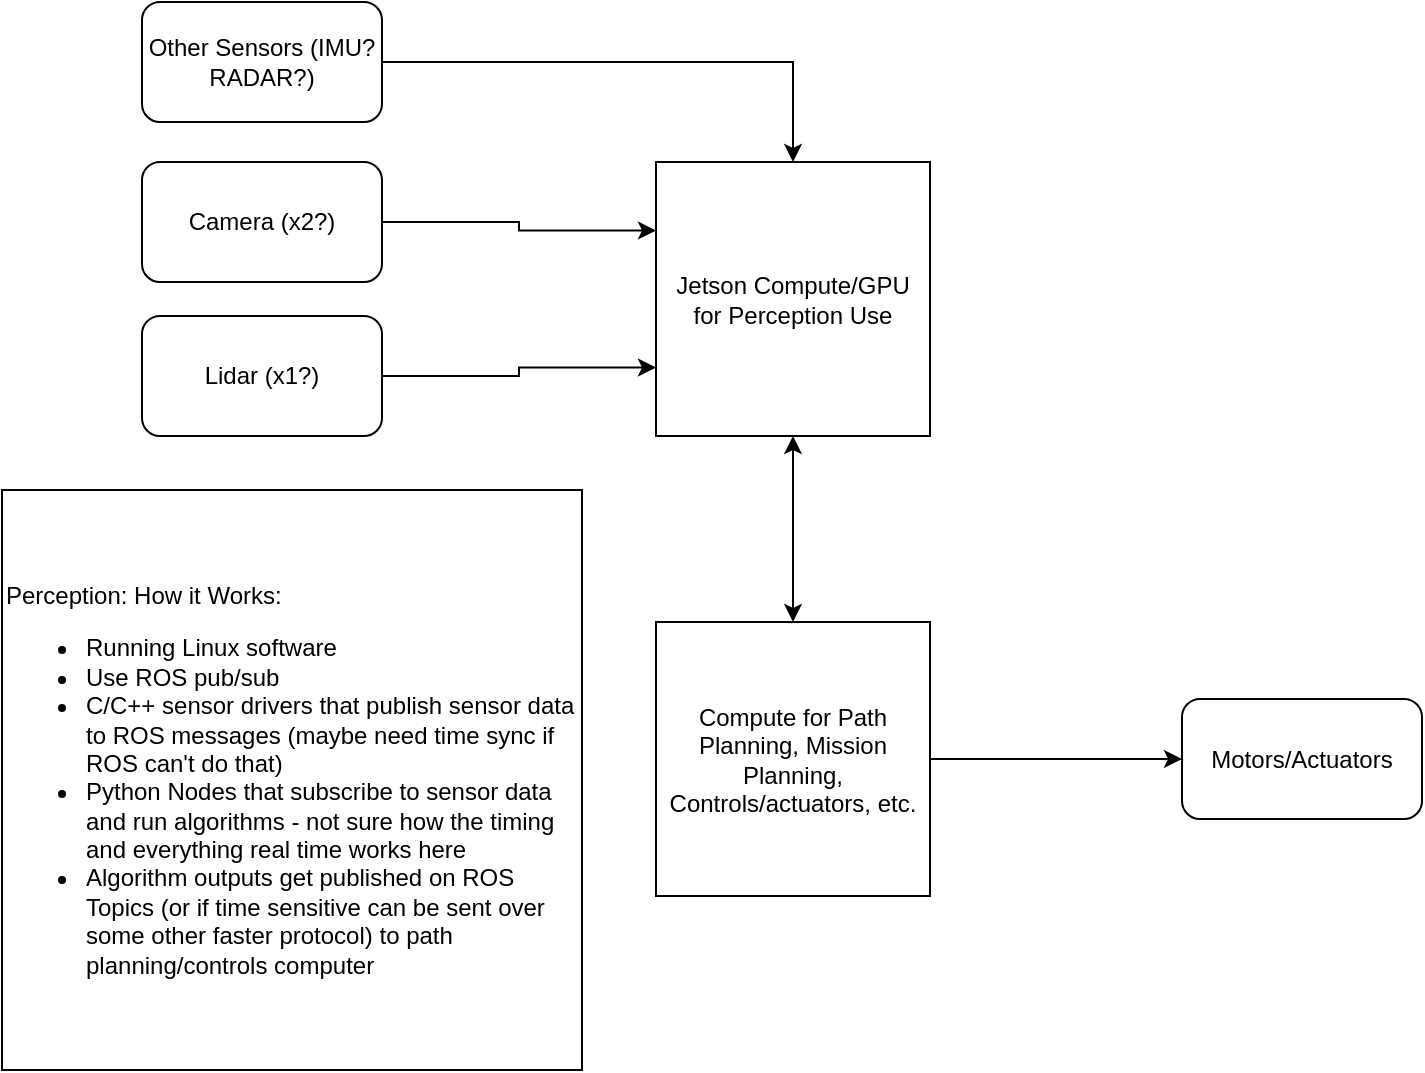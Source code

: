<mxfile version="15.3.2" type="google"><diagram id="NU6kr43NvSjIlLRnRn3E" name="Page-1"><mxGraphModel dx="1422" dy="774" grid="1" gridSize="10" guides="1" tooltips="1" connect="1" arrows="1" fold="1" page="1" pageScale="1" pageWidth="850" pageHeight="1100" math="0" shadow="0"><root><mxCell id="0"/><mxCell id="1" parent="0"/><mxCell id="xB7zvyqbgGee0zkCQc9S-1" value="Jetson Compute/GPU&lt;br&gt;for Perception Use" style="whiteSpace=wrap;html=1;aspect=fixed;" vertex="1" parent="1"><mxGeometry x="357" y="126" width="137" height="137" as="geometry"/></mxCell><mxCell id="xB7zvyqbgGee0zkCQc9S-4" value="Lidar (x1?)" style="rounded=1;whiteSpace=wrap;html=1;" vertex="1" parent="1"><mxGeometry x="100" y="203" width="120" height="60" as="geometry"/></mxCell><mxCell id="xB7zvyqbgGee0zkCQc9S-8" value="" style="edgeStyle=orthogonalEdgeStyle;rounded=0;orthogonalLoop=1;jettySize=auto;html=1;exitX=1;exitY=0.5;exitDx=0;exitDy=0;entryX=0;entryY=0.75;entryDx=0;entryDy=0;" edge="1" parent="1" source="xB7zvyqbgGee0zkCQc9S-4" target="xB7zvyqbgGee0zkCQc9S-1"><mxGeometry relative="1" as="geometry"><mxPoint x="320" y="194.5" as="sourcePoint"/></mxGeometry></mxCell><mxCell id="xB7zvyqbgGee0zkCQc9S-12" value="" style="edgeStyle=orthogonalEdgeStyle;rounded=0;orthogonalLoop=1;jettySize=auto;html=1;entryX=0;entryY=0.25;entryDx=0;entryDy=0;" edge="1" parent="1" source="xB7zvyqbgGee0zkCQc9S-10" target="xB7zvyqbgGee0zkCQc9S-1"><mxGeometry relative="1" as="geometry"><mxPoint x="310" y="84" as="targetPoint"/></mxGeometry></mxCell><mxCell id="xB7zvyqbgGee0zkCQc9S-10" value="Camera (x2?)" style="rounded=1;whiteSpace=wrap;html=1;" vertex="1" parent="1"><mxGeometry x="100" y="126" width="120" height="60" as="geometry"/></mxCell><mxCell id="xB7zvyqbgGee0zkCQc9S-14" style="edgeStyle=orthogonalEdgeStyle;rounded=0;orthogonalLoop=1;jettySize=auto;html=1;exitX=1;exitY=0.5;exitDx=0;exitDy=0;entryX=0.5;entryY=0;entryDx=0;entryDy=0;" edge="1" parent="1" source="xB7zvyqbgGee0zkCQc9S-13" target="xB7zvyqbgGee0zkCQc9S-1"><mxGeometry relative="1" as="geometry"><mxPoint x="450" y="96" as="targetPoint"/></mxGeometry></mxCell><mxCell id="xB7zvyqbgGee0zkCQc9S-13" value="Other Sensors (IMU? RADAR?)" style="rounded=1;whiteSpace=wrap;html=1;" vertex="1" parent="1"><mxGeometry x="100" y="46" width="120" height="60" as="geometry"/></mxCell><mxCell id="xB7zvyqbgGee0zkCQc9S-16" value="" style="endArrow=classic;startArrow=classic;html=1;exitX=0.5;exitY=1;exitDx=0;exitDy=0;entryX=0.5;entryY=0;entryDx=0;entryDy=0;" edge="1" parent="1" source="xB7zvyqbgGee0zkCQc9S-1" target="xB7zvyqbgGee0zkCQc9S-17"><mxGeometry width="50" height="50" relative="1" as="geometry"><mxPoint x="520" y="256" as="sourcePoint"/><mxPoint x="426" y="346" as="targetPoint"/></mxGeometry></mxCell><mxCell id="xB7zvyqbgGee0zkCQc9S-17" value="Compute for Path Planning, Mission Planning, Controls/actuators, etc." style="whiteSpace=wrap;html=1;aspect=fixed;" vertex="1" parent="1"><mxGeometry x="357" y="356" width="137" height="137" as="geometry"/></mxCell><mxCell id="xB7zvyqbgGee0zkCQc9S-19" value="&lt;p style=&quot;line-height: 120%&quot;&gt;Perception: How it Works:&lt;br&gt;&lt;/p&gt;&lt;ul&gt;&lt;li&gt;Running Linux software&lt;/li&gt;&lt;li&gt;Use ROS pub/sub&lt;/li&gt;&lt;li&gt;C/C++ sensor drivers that publish sensor data to ROS messages (maybe need time sync if ROS can't do that)&lt;/li&gt;&lt;li&gt;Python Nodes that subscribe to sensor data and run algorithms - not sure how the timing and everything real time works here&lt;/li&gt;&lt;li&gt;Algorithm outputs get published on ROS Topics (or if time sensitive can be sent over some other faster protocol) to path planning/controls computer&lt;/li&gt;&lt;/ul&gt;&lt;p&gt;&lt;/p&gt;" style="whiteSpace=wrap;html=1;aspect=fixed;align=left;" vertex="1" parent="1"><mxGeometry x="30" y="290" width="290" height="290" as="geometry"/></mxCell><mxCell id="xB7zvyqbgGee0zkCQc9S-20" value="" style="endArrow=classic;html=1;exitX=1;exitY=0.5;exitDx=0;exitDy=0;entryX=0;entryY=0.5;entryDx=0;entryDy=0;" edge="1" parent="1" source="xB7zvyqbgGee0zkCQc9S-17" target="xB7zvyqbgGee0zkCQc9S-21"><mxGeometry width="50" height="50" relative="1" as="geometry"><mxPoint x="280" y="296" as="sourcePoint"/><mxPoint x="620" y="425" as="targetPoint"/></mxGeometry></mxCell><mxCell id="xB7zvyqbgGee0zkCQc9S-21" value="Motors/Actuators" style="rounded=1;whiteSpace=wrap;html=1;" vertex="1" parent="1"><mxGeometry x="620" y="394.5" width="120" height="60" as="geometry"/></mxCell></root></mxGraphModel></diagram></mxfile>